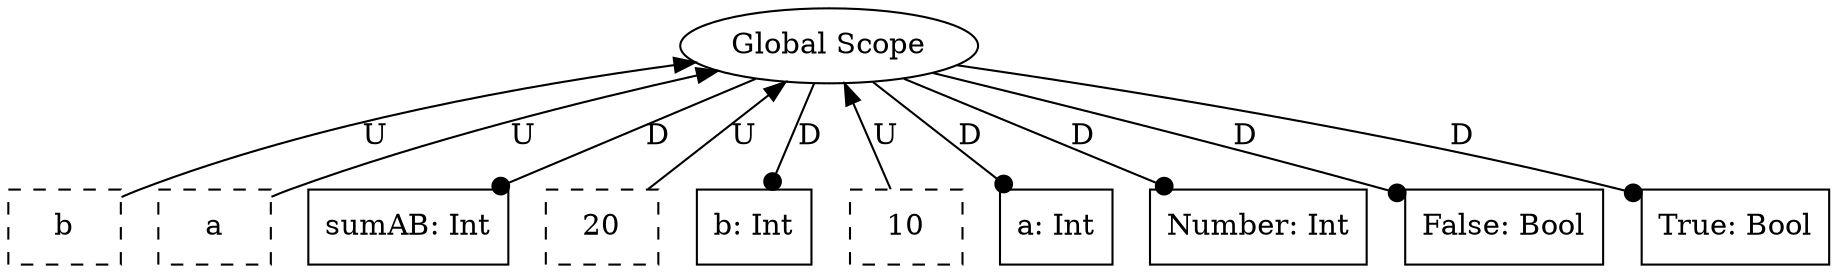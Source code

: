 graph {
    10 [label=b
       ,shape=box
       ,style=dashed];
    9 [label=a
      ,shape=box
      ,style=dashed];
    8 [label="sumAB: Int"
      ,shape=box];
    7 [label=20
      ,shape=box
      ,style=dashed];
    6 [label="b: Int",shape=box];
    5 [label=10
      ,shape=box
      ,style=dashed];
    4 [label="a: Int",shape=box];
    3 [label="Number: Int"
      ,shape=box];
    2 [label="False: Bool"
      ,shape=box];
    1 [label="True: Bool"
      ,shape=box];
    0 [label="Global Scope"
      ,shape=ellipse];
    0 -- 10 [label=U,dir=back];
    0 -- 9 [label=U,dir=back];
    0 -- 8 [label=D
           ,dir=forward
           ,arrowhead=dot];
    0 -- 7 [label=U,dir=back];
    0 -- 6 [label=D
           ,dir=forward
           ,arrowhead=dot];
    0 -- 5 [label=U,dir=back];
    0 -- 4 [label=D
           ,dir=forward
           ,arrowhead=dot];
    0 -- 3 [label=D
           ,dir=forward
           ,arrowhead=dot];
    0 -- 2 [label=D
           ,dir=forward
           ,arrowhead=dot];
    0 -- 1 [label=D
           ,dir=forward
           ,arrowhead=dot];
}

